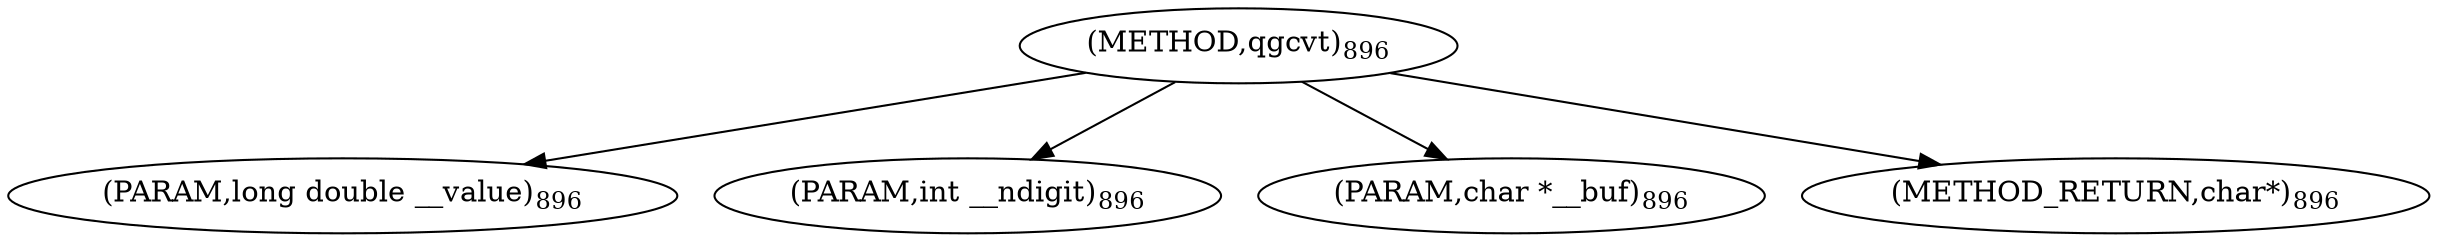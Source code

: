 digraph "qgcvt" {  
"45509" [label = <(METHOD,qgcvt)<SUB>896</SUB>> ]
"45510" [label = <(PARAM,long double __value)<SUB>896</SUB>> ]
"45511" [label = <(PARAM,int __ndigit)<SUB>896</SUB>> ]
"45512" [label = <(PARAM,char *__buf)<SUB>896</SUB>> ]
"45513" [label = <(METHOD_RETURN,char*)<SUB>896</SUB>> ]
  "45509" -> "45510" 
  "45509" -> "45511" 
  "45509" -> "45512" 
  "45509" -> "45513" 
}
